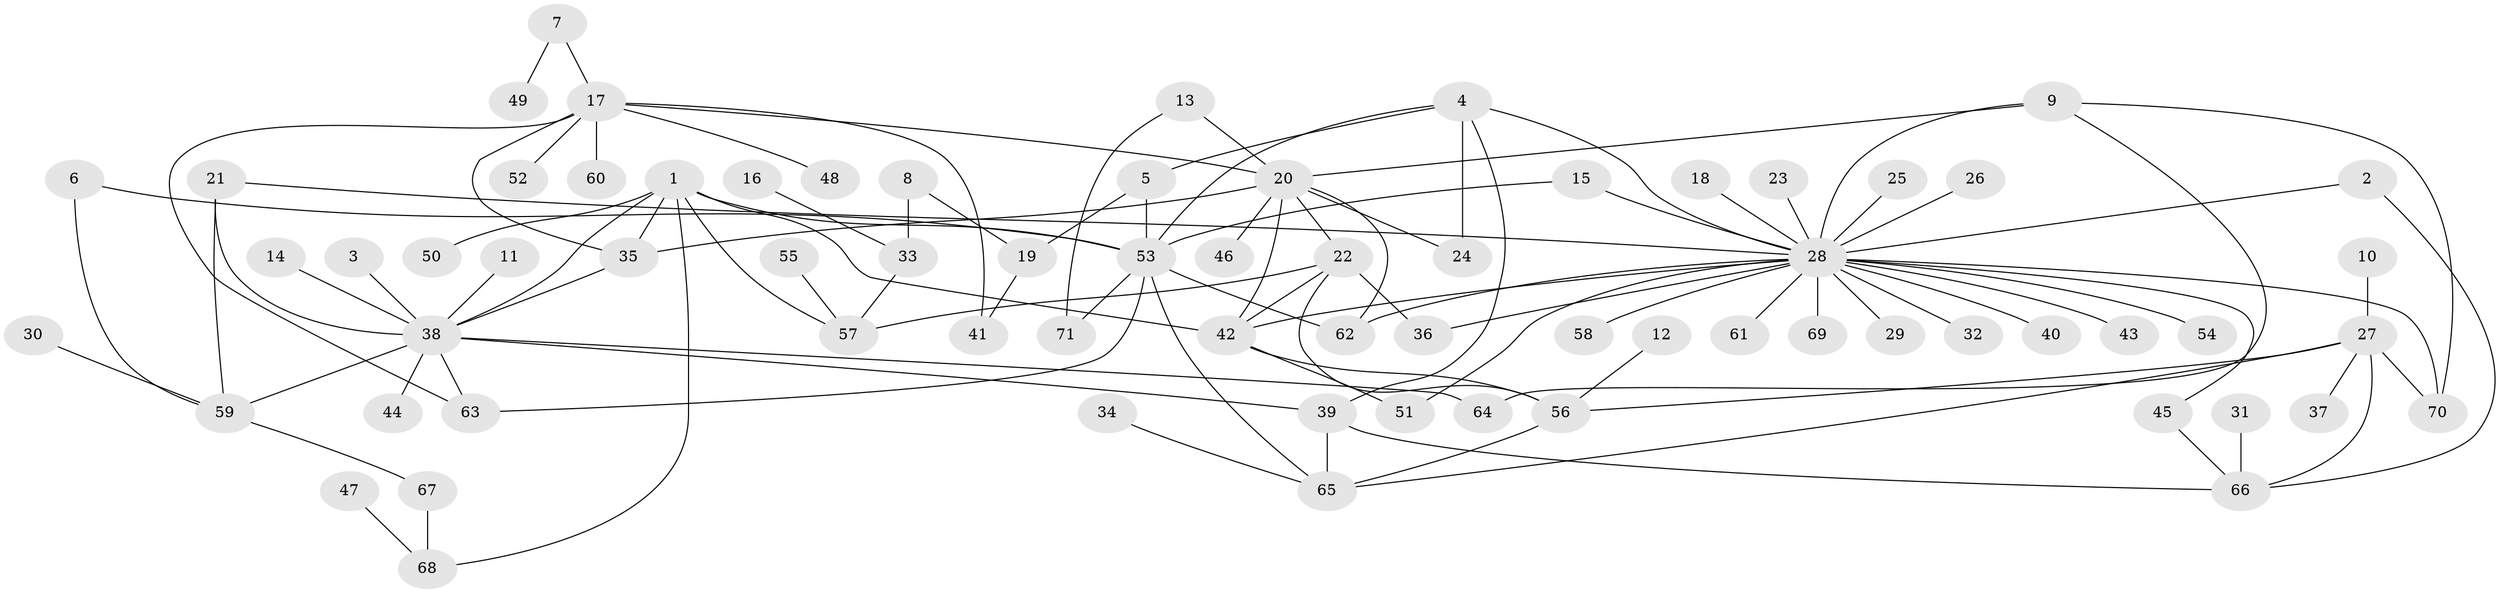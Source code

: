 // original degree distribution, {11: 0.014084507042253521, 7: 0.04225352112676056, 25: 0.007042253521126761, 5: 0.02112676056338028, 8: 0.014084507042253521, 1: 0.5211267605633803, 2: 0.22535211267605634, 6: 0.014084507042253521, 4: 0.028169014084507043, 10: 0.007042253521126761, 14: 0.007042253521126761, 3: 0.09859154929577464}
// Generated by graph-tools (version 1.1) at 2025/36/03/04/25 23:36:42]
// undirected, 71 vertices, 104 edges
graph export_dot {
  node [color=gray90,style=filled];
  1;
  2;
  3;
  4;
  5;
  6;
  7;
  8;
  9;
  10;
  11;
  12;
  13;
  14;
  15;
  16;
  17;
  18;
  19;
  20;
  21;
  22;
  23;
  24;
  25;
  26;
  27;
  28;
  29;
  30;
  31;
  32;
  33;
  34;
  35;
  36;
  37;
  38;
  39;
  40;
  41;
  42;
  43;
  44;
  45;
  46;
  47;
  48;
  49;
  50;
  51;
  52;
  53;
  54;
  55;
  56;
  57;
  58;
  59;
  60;
  61;
  62;
  63;
  64;
  65;
  66;
  67;
  68;
  69;
  70;
  71;
  1 -- 35 [weight=1.0];
  1 -- 38 [weight=1.0];
  1 -- 42 [weight=1.0];
  1 -- 50 [weight=1.0];
  1 -- 53 [weight=1.0];
  1 -- 57 [weight=1.0];
  1 -- 68 [weight=1.0];
  2 -- 28 [weight=1.0];
  2 -- 66 [weight=1.0];
  3 -- 38 [weight=1.0];
  4 -- 5 [weight=1.0];
  4 -- 24 [weight=1.0];
  4 -- 28 [weight=1.0];
  4 -- 39 [weight=1.0];
  4 -- 53 [weight=1.0];
  5 -- 19 [weight=1.0];
  5 -- 53 [weight=1.0];
  6 -- 53 [weight=1.0];
  6 -- 59 [weight=1.0];
  7 -- 17 [weight=1.0];
  7 -- 49 [weight=1.0];
  8 -- 19 [weight=1.0];
  8 -- 33 [weight=1.0];
  9 -- 20 [weight=1.0];
  9 -- 28 [weight=1.0];
  9 -- 64 [weight=1.0];
  9 -- 70 [weight=1.0];
  10 -- 27 [weight=1.0];
  11 -- 38 [weight=1.0];
  12 -- 56 [weight=1.0];
  13 -- 20 [weight=1.0];
  13 -- 71 [weight=1.0];
  14 -- 38 [weight=1.0];
  15 -- 28 [weight=1.0];
  15 -- 53 [weight=1.0];
  16 -- 33 [weight=1.0];
  17 -- 20 [weight=1.0];
  17 -- 35 [weight=1.0];
  17 -- 41 [weight=1.0];
  17 -- 48 [weight=1.0];
  17 -- 52 [weight=1.0];
  17 -- 60 [weight=1.0];
  17 -- 63 [weight=1.0];
  18 -- 28 [weight=1.0];
  19 -- 41 [weight=1.0];
  20 -- 22 [weight=1.0];
  20 -- 24 [weight=1.0];
  20 -- 35 [weight=1.0];
  20 -- 42 [weight=1.0];
  20 -- 46 [weight=1.0];
  20 -- 62 [weight=1.0];
  21 -- 28 [weight=1.0];
  21 -- 38 [weight=1.0];
  21 -- 59 [weight=1.0];
  22 -- 36 [weight=1.0];
  22 -- 42 [weight=1.0];
  22 -- 56 [weight=1.0];
  22 -- 57 [weight=1.0];
  23 -- 28 [weight=1.0];
  25 -- 28 [weight=1.0];
  26 -- 28 [weight=1.0];
  27 -- 37 [weight=1.0];
  27 -- 56 [weight=1.0];
  27 -- 65 [weight=1.0];
  27 -- 66 [weight=1.0];
  27 -- 70 [weight=1.0];
  28 -- 29 [weight=1.0];
  28 -- 32 [weight=1.0];
  28 -- 36 [weight=1.0];
  28 -- 40 [weight=1.0];
  28 -- 42 [weight=1.0];
  28 -- 43 [weight=1.0];
  28 -- 45 [weight=1.0];
  28 -- 51 [weight=1.0];
  28 -- 54 [weight=1.0];
  28 -- 58 [weight=1.0];
  28 -- 61 [weight=1.0];
  28 -- 62 [weight=1.0];
  28 -- 69 [weight=1.0];
  28 -- 70 [weight=1.0];
  30 -- 59 [weight=1.0];
  31 -- 66 [weight=1.0];
  33 -- 57 [weight=1.0];
  34 -- 65 [weight=1.0];
  35 -- 38 [weight=1.0];
  38 -- 39 [weight=1.0];
  38 -- 44 [weight=1.0];
  38 -- 59 [weight=2.0];
  38 -- 63 [weight=1.0];
  38 -- 64 [weight=1.0];
  39 -- 65 [weight=1.0];
  39 -- 66 [weight=1.0];
  42 -- 51 [weight=1.0];
  42 -- 56 [weight=1.0];
  45 -- 66 [weight=1.0];
  47 -- 68 [weight=1.0];
  53 -- 62 [weight=1.0];
  53 -- 63 [weight=1.0];
  53 -- 65 [weight=1.0];
  53 -- 71 [weight=1.0];
  55 -- 57 [weight=1.0];
  56 -- 65 [weight=1.0];
  59 -- 67 [weight=1.0];
  67 -- 68 [weight=1.0];
}
